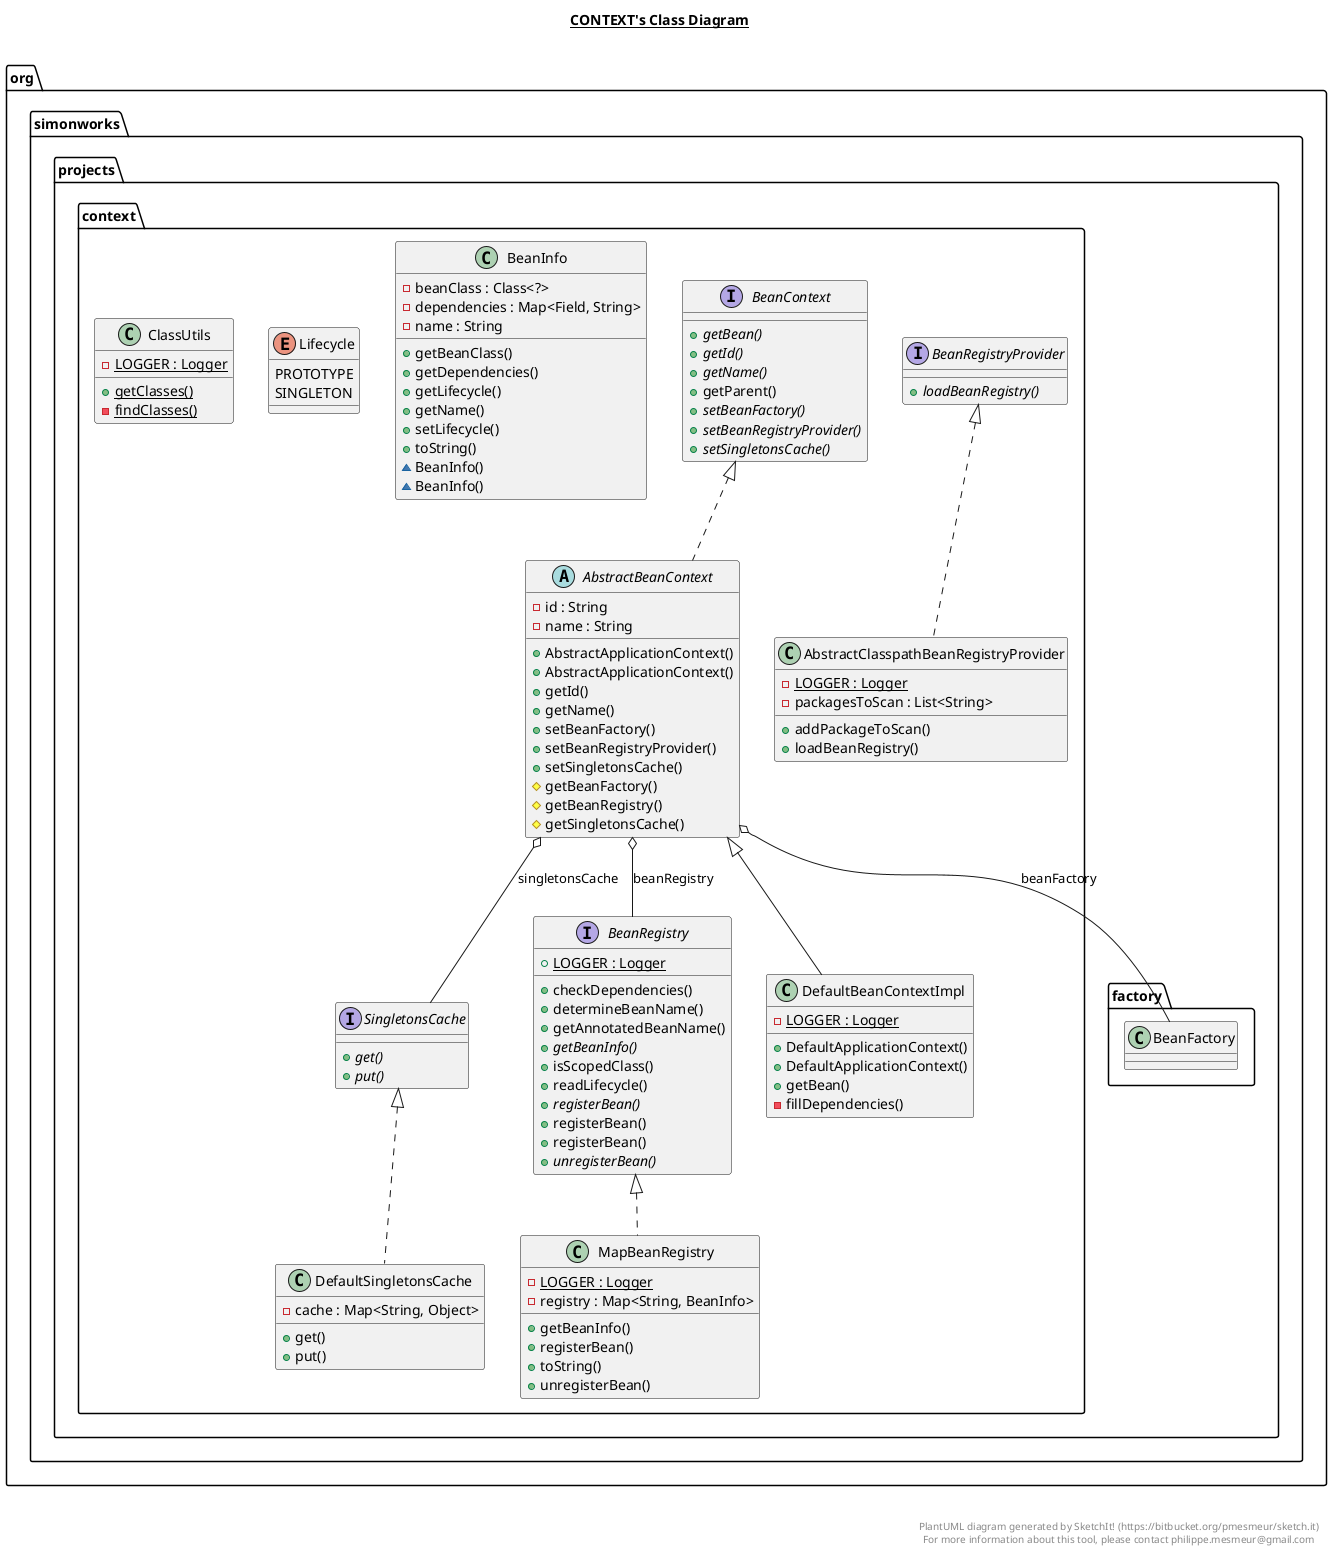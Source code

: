 @startuml

title __CONTEXT's Class Diagram__\n

  namespace org.simonworks.projects.context {
    abstract class org.simonworks.projects.context.AbstractBeanContext {
        - id : String
        - name : String
        + AbstractApplicationContext()
        + AbstractApplicationContext()
        + getId()
        + getName()
        + setBeanFactory()
        + setBeanRegistryProvider()
        + setSingletonsCache()
        # getBeanFactory()
        # getBeanRegistry()
        # getSingletonsCache()
    }
  }
  

  namespace org.simonworks.projects.context {
    interface org.simonworks.projects.context.BeanContext {
        {abstract} + getBean()
        {abstract} + getId()
        {abstract} + getName()
        + getParent()
        {abstract} + setBeanFactory()
        {abstract} + setBeanRegistryProvider()
        {abstract} + setSingletonsCache()
    }
  }
  

  namespace org.simonworks.projects.context {
    class org.simonworks.projects.context.BeanInfo {
        - beanClass : Class<?>
        - dependencies : Map<Field, String>
        - name : String
        + getBeanClass()
        + getDependencies()
        + getLifecycle()
        + getName()
        + setLifecycle()
        + toString()
        ~ BeanInfo()
        ~ BeanInfo()
    }
  }
  

  namespace org.simonworks.projects.context {
    enum Lifecycle {
      PROTOTYPE
      SINGLETON
    }
  }
  

  namespace org.simonworks.projects.context {
    interface org.simonworks.projects.context.BeanRegistry {
        {static} + LOGGER : Logger
        + checkDependencies()
        + determineBeanName()
        + getAnnotatedBeanName()
        {abstract} + getBeanInfo()
        + isScopedClass()
        + readLifecycle()
        {abstract} + registerBean()
        + registerBean()
        + registerBean()
        {abstract} + unregisterBean()
    }
  }
  

  namespace org.simonworks.projects.context {
    interface org.simonworks.projects.context.BeanRegistryProvider {
        {abstract} + loadBeanRegistry()
    }
  }
  

  namespace org.simonworks.projects.context {
    class org.simonworks.projects.context.ClassUtils {
        {static} - LOGGER : Logger
        {static} + getClasses()
        {static} - findClasses()
    }
  }
  

  namespace org.simonworks.projects.context {
    class org.simonworks.projects.context.AbstractClasspathBeanRegistryProvider {
        {static} - LOGGER : Logger
        - packagesToScan : List<String>
        + addPackageToScan()
        + loadBeanRegistry()
    }
  }
  

  namespace org.simonworks.projects.context {
    class org.simonworks.projects.context.DefaultBeanContextImpl {
        {static} - LOGGER : Logger
        + DefaultApplicationContext()
        + DefaultApplicationContext()
        + getBean()
        - fillDependencies()
    }
  }
  

  namespace org.simonworks.projects.context {
    class org.simonworks.projects.context.MapBeanRegistry {
        {static} - LOGGER : Logger
        - registry : Map<String, BeanInfo>
        + getBeanInfo()
        + registerBean()
        + toString()
        + unregisterBean()
    }
  }
  

  namespace org.simonworks.projects.context {
    class org.simonworks.projects.context.DefaultSingletonsCache {
        - cache : Map<String, Object>
        + get()
        + put()
    }
  }
  

  namespace org.simonworks.projects.context {
    interface org.simonworks.projects.context.SingletonsCache {
        {abstract} + get()
        {abstract} + put()
    }
  }
  

  org.simonworks.projects.context.AbstractBeanContext .up.|> org.simonworks.projects.context.BeanContext
  org.simonworks.projects.context.AbstractBeanContext o-- org.simonworks.projects.factory.BeanFactory : beanFactory
  org.simonworks.projects.context.AbstractBeanContext o-- org.simonworks.projects.context.BeanRegistry : beanRegistry
  org.simonworks.projects.context.AbstractBeanContext o-- org.simonworks.projects.context.SingletonsCache : singletonsCache
  org.simonworks.projects.context.BeanInfo o-- org.simonworks.projects.context.BeanInfo.Lifecycle : lifecycle
  org.simonworks.projects.context.BeanInfo +-down- org.simonworks.projects.context.BeanInfo.Lifecycle
  org.simonworks.projects.context.AbstractClasspathBeanRegistryProvider .up.|> org.simonworks.projects.context.BeanRegistryProvider
  org.simonworks.projects.context.DefaultBeanContextImpl -up-|> org.simonworks.projects.context.AbstractBeanContext
  org.simonworks.projects.context.MapBeanRegistry .up.|> org.simonworks.projects.context.BeanRegistry
  org.simonworks.projects.context.DefaultSingletonsCache .up.|> org.simonworks.projects.context.SingletonsCache


right footer


PlantUML diagram generated by SketchIt! (https://bitbucket.org/pmesmeur/sketch.it)
For more information about this tool, please contact philippe.mesmeur@gmail.com
endfooter

@enduml
